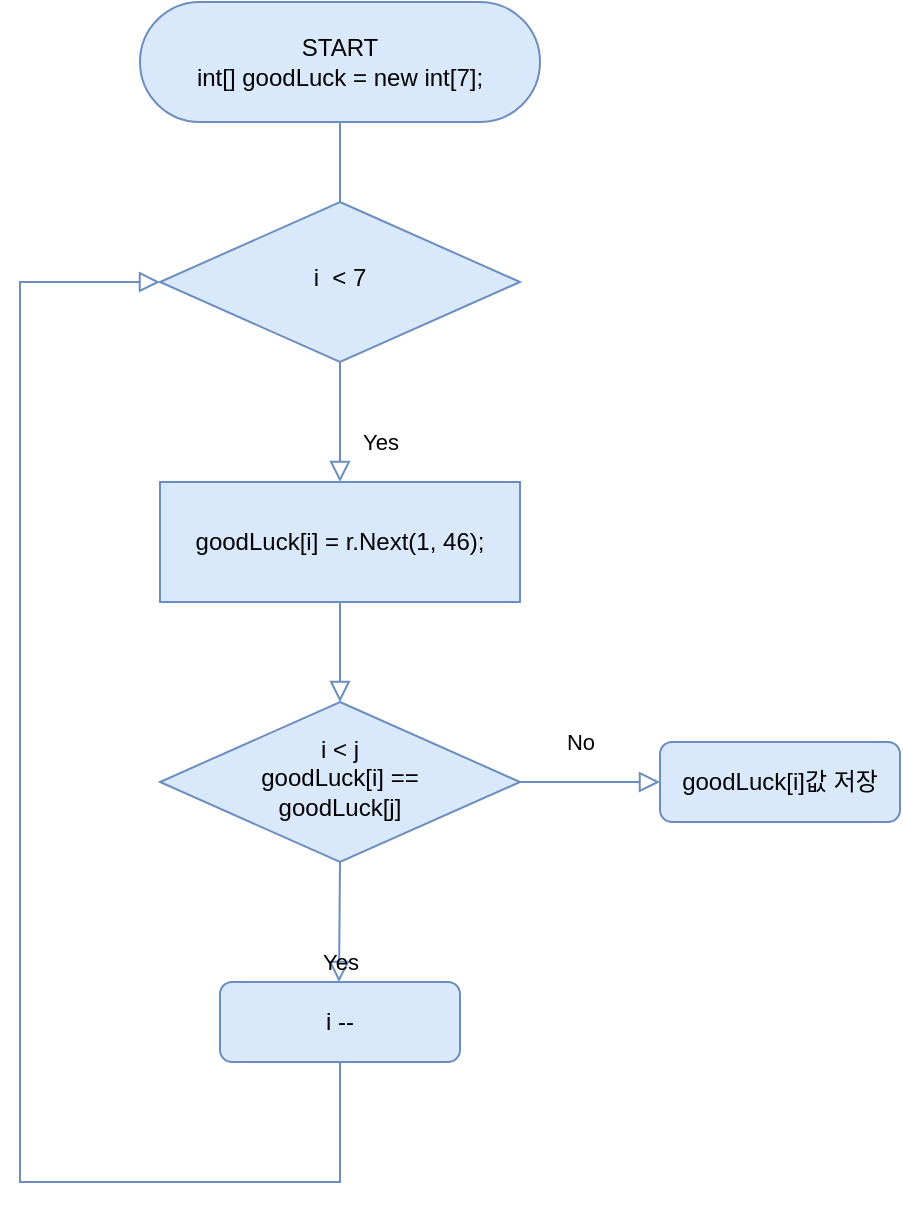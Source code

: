 <mxfile version="14.5.10" type="github">
  <diagram id="C5RBs43oDa-KdzZeNtuy" name="Page-1">
    <mxGraphModel dx="1422" dy="1931" grid="1" gridSize="10" guides="1" tooltips="1" connect="1" arrows="1" fold="1" page="1" pageScale="1" pageWidth="827" pageHeight="1169" math="0" shadow="0">
      <root>
        <mxCell id="WIyWlLk6GJQsqaUBKTNV-0" />
        <mxCell id="WIyWlLk6GJQsqaUBKTNV-1" parent="WIyWlLk6GJQsqaUBKTNV-0" />
        <mxCell id="WIyWlLk6GJQsqaUBKTNV-3" value="START&lt;br&gt;int[] goodLuck = new int[7];" style="rounded=1;whiteSpace=wrap;html=1;fontSize=12;glass=0;strokeWidth=1;shadow=0;absoluteArcSize=1;arcSize=120;fillColor=#dae8fc;strokeColor=#6c8ebf;" parent="WIyWlLk6GJQsqaUBKTNV-1" vertex="1">
          <mxGeometry x="120" y="-60" width="200" height="60" as="geometry" />
        </mxCell>
        <mxCell id="GwEv0O2_bby0ZB7OcoIi-8" style="edgeStyle=orthogonalEdgeStyle;rounded=0;orthogonalLoop=1;jettySize=auto;html=1;entryX=0.5;entryY=0;entryDx=0;entryDy=0;shadow=0;strokeWidth=1;labelBackgroundColor=none;endFill=0;endArrow=block;endSize=8;fillColor=#dae8fc;strokeColor=#6c8ebf;" edge="1" parent="WIyWlLk6GJQsqaUBKTNV-1" source="WIyWlLk6GJQsqaUBKTNV-6" target="WIyWlLk6GJQsqaUBKTNV-10">
          <mxGeometry relative="1" as="geometry" />
        </mxCell>
        <mxCell id="WIyWlLk6GJQsqaUBKTNV-6" value="&lt;div&gt;&lt;span&gt;goodLuck[i] = r.Next(1, 46);&lt;/span&gt;&lt;br&gt;&lt;/div&gt;" style="rounded=0;whiteSpace=wrap;html=1;glass=0;strokeWidth=1;fillColor=#dae8fc;strokeColor=#6c8ebf;" parent="WIyWlLk6GJQsqaUBKTNV-1" vertex="1">
          <mxGeometry x="130" y="180" width="180" height="60" as="geometry" />
        </mxCell>
        <mxCell id="WIyWlLk6GJQsqaUBKTNV-10" value="i &amp;lt; j&lt;br&gt;goodLuck[i] == &lt;br&gt;goodLuck[j]" style="rhombus;whiteSpace=wrap;html=1;shadow=0;fontFamily=Helvetica;fontSize=12;align=center;strokeWidth=1;spacing=6;spacingTop=-4;fillColor=#dae8fc;strokeColor=#6c8ebf;" parent="WIyWlLk6GJQsqaUBKTNV-1" vertex="1">
          <mxGeometry x="130" y="290" width="180" height="80" as="geometry" />
        </mxCell>
        <mxCell id="GwEv0O2_bby0ZB7OcoIi-13" style="edgeStyle=orthogonalEdgeStyle;rounded=0;orthogonalLoop=1;jettySize=auto;html=1;fillColor=#dae8fc;strokeColor=#6c8ebf;shadow=0;strokeWidth=1;labelBackgroundColor=none;endFill=0;endArrow=block;endSize=8;" edge="1" parent="WIyWlLk6GJQsqaUBKTNV-1" source="WIyWlLk6GJQsqaUBKTNV-11" target="GwEv0O2_bby0ZB7OcoIi-17">
          <mxGeometry relative="1" as="geometry">
            <Array as="points">
              <mxPoint x="220" y="530" />
              <mxPoint x="60" y="530" />
              <mxPoint x="60" y="80" />
            </Array>
          </mxGeometry>
        </mxCell>
        <mxCell id="WIyWlLk6GJQsqaUBKTNV-11" value="i --" style="rounded=1;whiteSpace=wrap;html=1;fontSize=12;glass=0;strokeWidth=1;shadow=0;fillColor=#dae8fc;strokeColor=#6c8ebf;" parent="WIyWlLk6GJQsqaUBKTNV-1" vertex="1">
          <mxGeometry x="160" y="430" width="120" height="40" as="geometry" />
        </mxCell>
        <mxCell id="WIyWlLk6GJQsqaUBKTNV-12" value="&lt;span&gt;goodLuck[i]값 저장&lt;/span&gt;" style="rounded=1;whiteSpace=wrap;html=1;fontSize=12;glass=0;strokeWidth=1;shadow=0;fillColor=#dae8fc;strokeColor=#6c8ebf;" parent="WIyWlLk6GJQsqaUBKTNV-1" vertex="1">
          <mxGeometry x="380" y="310" width="120" height="40" as="geometry" />
        </mxCell>
        <mxCell id="GwEv0O2_bby0ZB7OcoIi-6" value="No" style="edgeStyle=orthogonalEdgeStyle;rounded=0;html=1;jettySize=auto;orthogonalLoop=1;fontSize=11;endArrow=block;endFill=0;endSize=8;strokeWidth=1;shadow=0;labelBackgroundColor=none;entryX=0;entryY=0.5;entryDx=0;entryDy=0;exitX=1;exitY=0.5;exitDx=0;exitDy=0;fillColor=#dae8fc;strokeColor=#6c8ebf;" edge="1" parent="WIyWlLk6GJQsqaUBKTNV-1" source="WIyWlLk6GJQsqaUBKTNV-10" target="WIyWlLk6GJQsqaUBKTNV-12">
          <mxGeometry x="-0.143" y="20" relative="1" as="geometry">
            <mxPoint as="offset" />
            <mxPoint x="325" y="330" as="sourcePoint" />
            <mxPoint x="340" y="329.5" as="targetPoint" />
          </mxGeometry>
        </mxCell>
        <mxCell id="GwEv0O2_bby0ZB7OcoIi-7" value="Yes" style="rounded=0;html=1;jettySize=auto;orthogonalLoop=1;fontSize=11;endArrow=block;endFill=0;endSize=8;strokeWidth=1;shadow=0;labelBackgroundColor=none;edgeStyle=orthogonalEdgeStyle;exitX=0.5;exitY=1;exitDx=0;exitDy=0;fillColor=#dae8fc;strokeColor=#6c8ebf;" edge="1" parent="WIyWlLk6GJQsqaUBKTNV-1" source="WIyWlLk6GJQsqaUBKTNV-10">
          <mxGeometry x="-0.008" y="-20" relative="1" as="geometry">
            <mxPoint x="20" y="20" as="offset" />
            <mxPoint x="219.5" y="380" as="sourcePoint" />
            <mxPoint x="219.5" y="430" as="targetPoint" />
          </mxGeometry>
        </mxCell>
        <mxCell id="GwEv0O2_bby0ZB7OcoIi-18" value="Yes" style="rounded=0;html=1;jettySize=auto;orthogonalLoop=1;fontSize=11;endArrow=block;endFill=0;endSize=8;strokeWidth=1;shadow=0;labelBackgroundColor=none;edgeStyle=orthogonalEdgeStyle;exitX=0.5;exitY=1;exitDx=0;exitDy=0;fillColor=#dae8fc;strokeColor=#6c8ebf;" edge="1" parent="WIyWlLk6GJQsqaUBKTNV-1" target="WIyWlLk6GJQsqaUBKTNV-6">
          <mxGeometry x="0.8" y="20" relative="1" as="geometry">
            <mxPoint as="offset" />
            <mxPoint x="240" as="sourcePoint" />
            <mxPoint x="239.5" y="60" as="targetPoint" />
            <Array as="points">
              <mxPoint x="220" />
            </Array>
          </mxGeometry>
        </mxCell>
        <mxCell id="GwEv0O2_bby0ZB7OcoIi-17" value="i&amp;nbsp; &amp;lt; 7" style="rhombus;whiteSpace=wrap;html=1;shadow=0;fontFamily=Helvetica;fontSize=12;align=center;strokeWidth=1;spacing=6;spacingTop=-4;fillColor=#dae8fc;strokeColor=#6c8ebf;" vertex="1" parent="WIyWlLk6GJQsqaUBKTNV-1">
          <mxGeometry x="130" y="40" width="180" height="80" as="geometry" />
        </mxCell>
      </root>
    </mxGraphModel>
  </diagram>
</mxfile>
